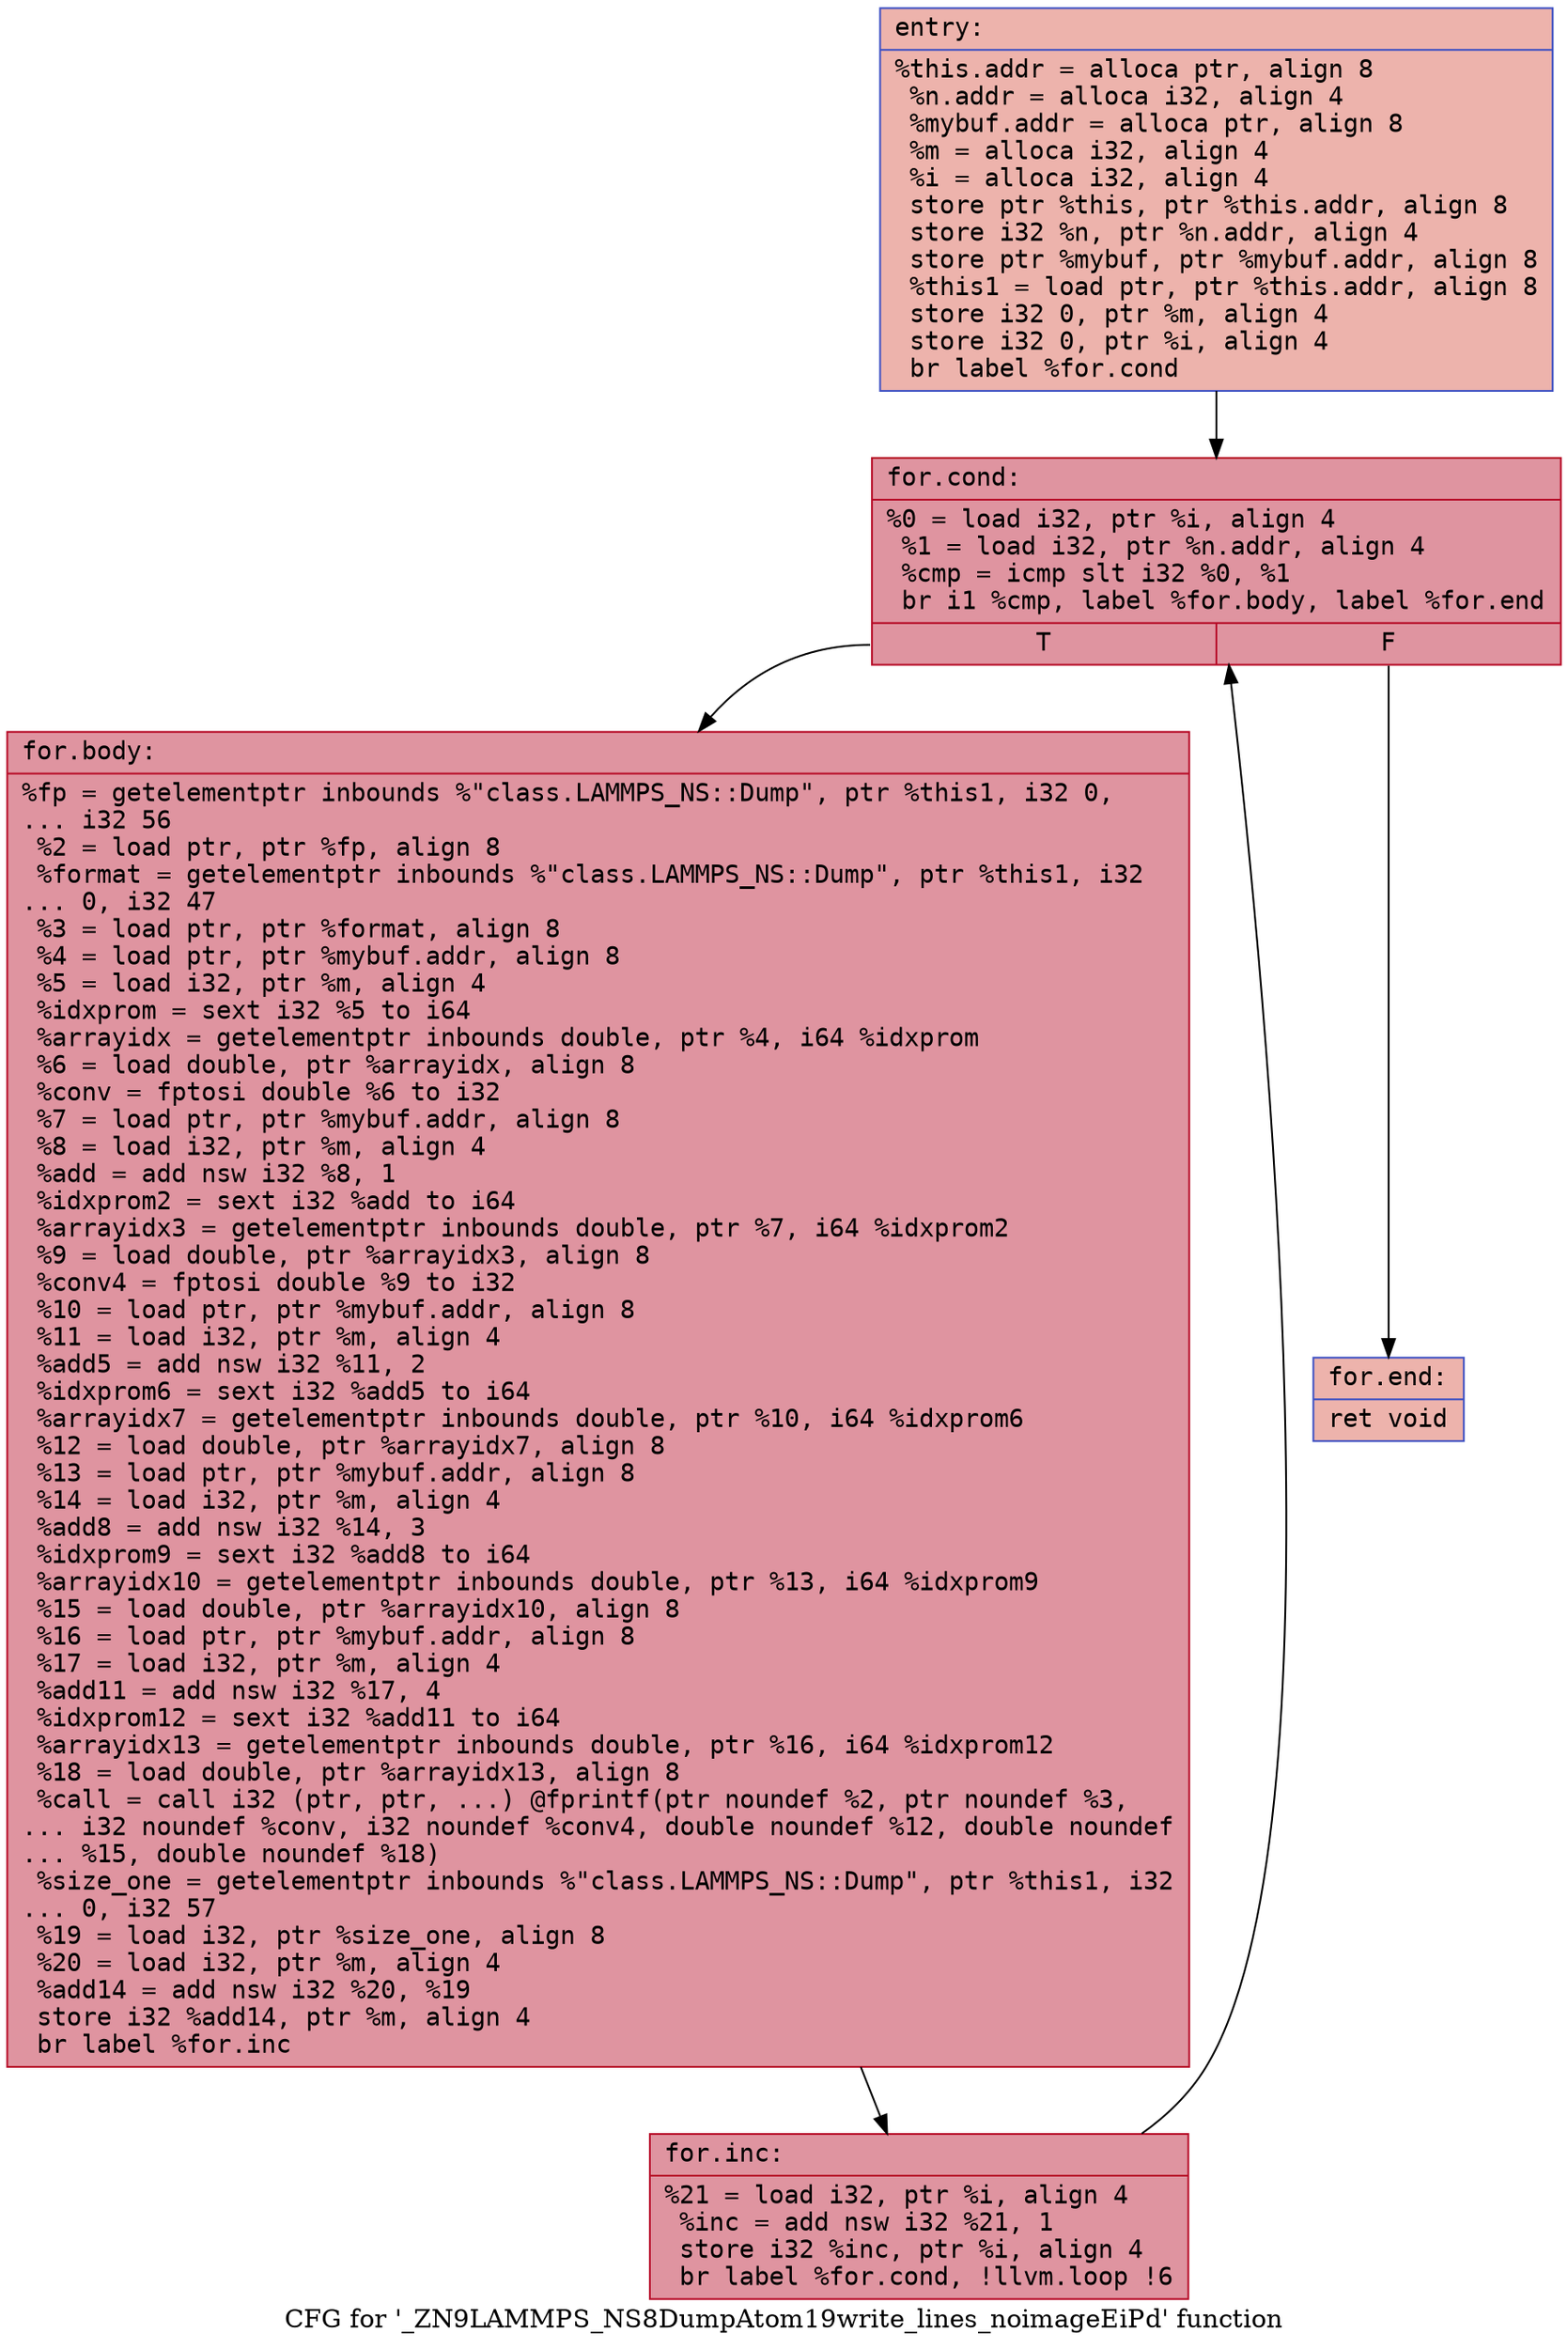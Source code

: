 digraph "CFG for '_ZN9LAMMPS_NS8DumpAtom19write_lines_noimageEiPd' function" {
	label="CFG for '_ZN9LAMMPS_NS8DumpAtom19write_lines_noimageEiPd' function";

	Node0x562c2639e1b0 [shape=record,color="#3d50c3ff", style=filled, fillcolor="#d6524470" fontname="Courier",label="{entry:\l|  %this.addr = alloca ptr, align 8\l  %n.addr = alloca i32, align 4\l  %mybuf.addr = alloca ptr, align 8\l  %m = alloca i32, align 4\l  %i = alloca i32, align 4\l  store ptr %this, ptr %this.addr, align 8\l  store i32 %n, ptr %n.addr, align 4\l  store ptr %mybuf, ptr %mybuf.addr, align 8\l  %this1 = load ptr, ptr %this.addr, align 8\l  store i32 0, ptr %m, align 4\l  store i32 0, ptr %i, align 4\l  br label %for.cond\l}"];
	Node0x562c2639e1b0 -> Node0x562c2639e850[tooltip="entry -> for.cond\nProbability 100.00%" ];
	Node0x562c2639e850 [shape=record,color="#b70d28ff", style=filled, fillcolor="#b70d2870" fontname="Courier",label="{for.cond:\l|  %0 = load i32, ptr %i, align 4\l  %1 = load i32, ptr %n.addr, align 4\l  %cmp = icmp slt i32 %0, %1\l  br i1 %cmp, label %for.body, label %for.end\l|{<s0>T|<s1>F}}"];
	Node0x562c2639e850:s0 -> Node0x562c2639eaf0[tooltip="for.cond -> for.body\nProbability 96.88%" ];
	Node0x562c2639e850:s1 -> Node0x562c2639e090[tooltip="for.cond -> for.end\nProbability 3.12%" ];
	Node0x562c2639eaf0 [shape=record,color="#b70d28ff", style=filled, fillcolor="#b70d2870" fontname="Courier",label="{for.body:\l|  %fp = getelementptr inbounds %\"class.LAMMPS_NS::Dump\", ptr %this1, i32 0,\l... i32 56\l  %2 = load ptr, ptr %fp, align 8\l  %format = getelementptr inbounds %\"class.LAMMPS_NS::Dump\", ptr %this1, i32\l... 0, i32 47\l  %3 = load ptr, ptr %format, align 8\l  %4 = load ptr, ptr %mybuf.addr, align 8\l  %5 = load i32, ptr %m, align 4\l  %idxprom = sext i32 %5 to i64\l  %arrayidx = getelementptr inbounds double, ptr %4, i64 %idxprom\l  %6 = load double, ptr %arrayidx, align 8\l  %conv = fptosi double %6 to i32\l  %7 = load ptr, ptr %mybuf.addr, align 8\l  %8 = load i32, ptr %m, align 4\l  %add = add nsw i32 %8, 1\l  %idxprom2 = sext i32 %add to i64\l  %arrayidx3 = getelementptr inbounds double, ptr %7, i64 %idxprom2\l  %9 = load double, ptr %arrayidx3, align 8\l  %conv4 = fptosi double %9 to i32\l  %10 = load ptr, ptr %mybuf.addr, align 8\l  %11 = load i32, ptr %m, align 4\l  %add5 = add nsw i32 %11, 2\l  %idxprom6 = sext i32 %add5 to i64\l  %arrayidx7 = getelementptr inbounds double, ptr %10, i64 %idxprom6\l  %12 = load double, ptr %arrayidx7, align 8\l  %13 = load ptr, ptr %mybuf.addr, align 8\l  %14 = load i32, ptr %m, align 4\l  %add8 = add nsw i32 %14, 3\l  %idxprom9 = sext i32 %add8 to i64\l  %arrayidx10 = getelementptr inbounds double, ptr %13, i64 %idxprom9\l  %15 = load double, ptr %arrayidx10, align 8\l  %16 = load ptr, ptr %mybuf.addr, align 8\l  %17 = load i32, ptr %m, align 4\l  %add11 = add nsw i32 %17, 4\l  %idxprom12 = sext i32 %add11 to i64\l  %arrayidx13 = getelementptr inbounds double, ptr %16, i64 %idxprom12\l  %18 = load double, ptr %arrayidx13, align 8\l  %call = call i32 (ptr, ptr, ...) @fprintf(ptr noundef %2, ptr noundef %3,\l... i32 noundef %conv, i32 noundef %conv4, double noundef %12, double noundef\l... %15, double noundef %18)\l  %size_one = getelementptr inbounds %\"class.LAMMPS_NS::Dump\", ptr %this1, i32\l... 0, i32 57\l  %19 = load i32, ptr %size_one, align 8\l  %20 = load i32, ptr %m, align 4\l  %add14 = add nsw i32 %20, %19\l  store i32 %add14, ptr %m, align 4\l  br label %for.inc\l}"];
	Node0x562c2639eaf0 -> Node0x562c263a09b0[tooltip="for.body -> for.inc\nProbability 100.00%" ];
	Node0x562c263a09b0 [shape=record,color="#b70d28ff", style=filled, fillcolor="#b70d2870" fontname="Courier",label="{for.inc:\l|  %21 = load i32, ptr %i, align 4\l  %inc = add nsw i32 %21, 1\l  store i32 %inc, ptr %i, align 4\l  br label %for.cond, !llvm.loop !6\l}"];
	Node0x562c263a09b0 -> Node0x562c2639e850[tooltip="for.inc -> for.cond\nProbability 100.00%" ];
	Node0x562c2639e090 [shape=record,color="#3d50c3ff", style=filled, fillcolor="#d6524470" fontname="Courier",label="{for.end:\l|  ret void\l}"];
}
